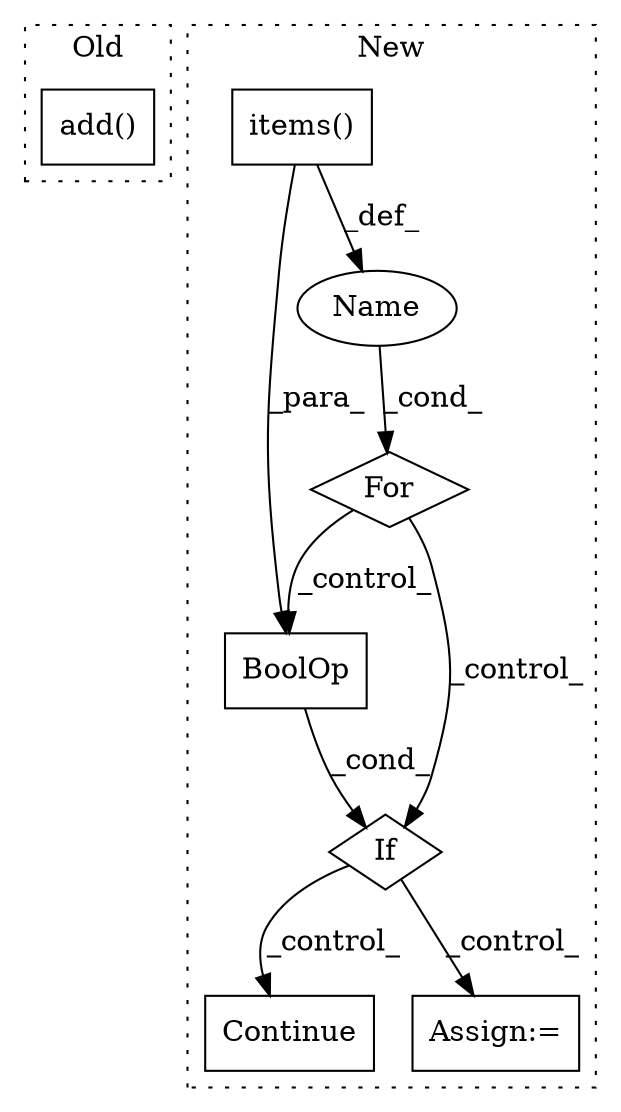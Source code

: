 digraph G {
subgraph cluster0 {
1 [label="add()" a="75" s="25304,25341" l="10,1" shape="box"];
label = "Old";
style="dotted";
}
subgraph cluster1 {
2 [label="Continue" a="43" s="24671" l="8" shape="box"];
3 [label="BoolOp" a="72" s="24532" l="117" shape="box"];
4 [label="If" a="96" s="24529" l="3" shape="diamond"];
5 [label="items()" a="75" s="24491" l="20" shape="box"];
6 [label="Name" a="87" s="24471" l="16" shape="ellipse"];
7 [label="For" a="107" s="24457,24511" l="4,18" shape="diamond"];
8 [label="Assign:=" a="68" s="24712" l="3" shape="box"];
label = "New";
style="dotted";
}
3 -> 4 [label="_cond_"];
4 -> 8 [label="_control_"];
4 -> 2 [label="_control_"];
5 -> 6 [label="_def_"];
5 -> 3 [label="_para_"];
6 -> 7 [label="_cond_"];
7 -> 3 [label="_control_"];
7 -> 4 [label="_control_"];
}